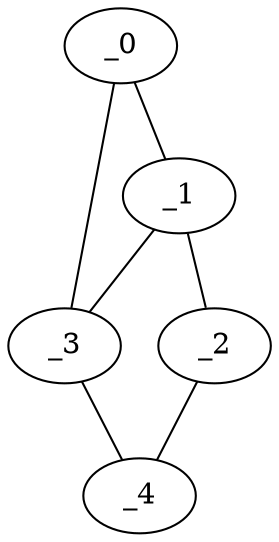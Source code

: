 graph AP1_0129 {
	_0	 [x="0.906436",
		y="0.844662"];
	_1	 [x="1.35218",
		y="2.58548"];
	_0 -- _1;
	_3	 [x="0.816795",
		y="1.56839"];
	_0 -- _3;
	_2	 [x="2.40784",
		y="0.873045"];
	_1 -- _2;
	_1 -- _3;
	_4	 [x="1.76156",
		y="1.04547"];
	_2 -- _4;
	_3 -- _4;
}
